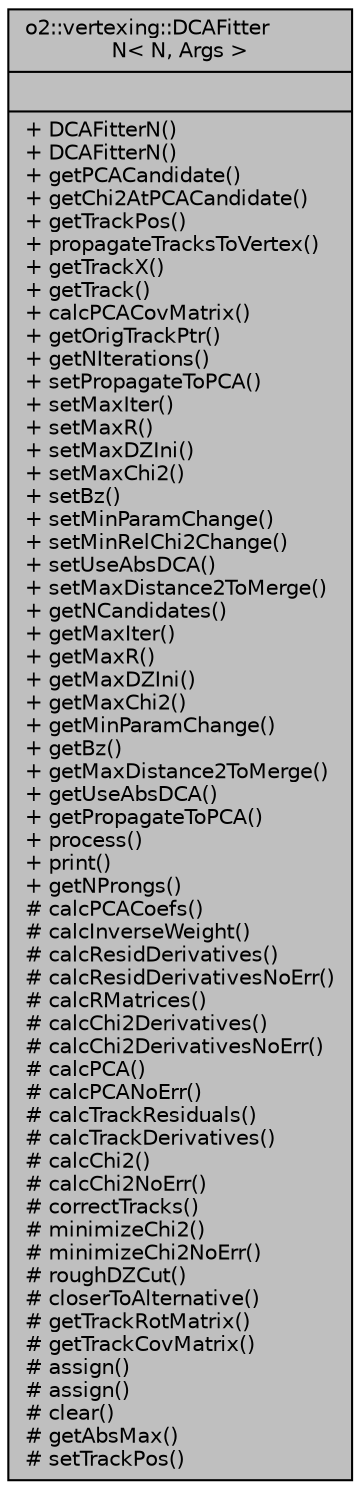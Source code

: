 digraph "o2::vertexing::DCAFitterN&lt; N, Args &gt;"
{
 // INTERACTIVE_SVG=YES
  bgcolor="transparent";
  edge [fontname="Helvetica",fontsize="10",labelfontname="Helvetica",labelfontsize="10"];
  node [fontname="Helvetica",fontsize="10",shape=record];
  Node1 [label="{o2::vertexing::DCAFitter\lN\< N, Args \>\n||+ DCAFitterN()\l+ DCAFitterN()\l+ getPCACandidate()\l+ getChi2AtPCACandidate()\l+ getTrackPos()\l+ propagateTracksToVertex()\l+ getTrackX()\l+ getTrack()\l+ calcPCACovMatrix()\l+ getOrigTrackPtr()\l+ getNIterations()\l+ setPropagateToPCA()\l+ setMaxIter()\l+ setMaxR()\l+ setMaxDZIni()\l+ setMaxChi2()\l+ setBz()\l+ setMinParamChange()\l+ setMinRelChi2Change()\l+ setUseAbsDCA()\l+ setMaxDistance2ToMerge()\l+ getNCandidates()\l+ getMaxIter()\l+ getMaxR()\l+ getMaxDZIni()\l+ getMaxChi2()\l+ getMinParamChange()\l+ getBz()\l+ getMaxDistance2ToMerge()\l+ getUseAbsDCA()\l+ getPropagateToPCA()\l+ process()\l+ print()\l+ getNProngs()\l# calcPCACoefs()\l# calcInverseWeight()\l# calcResidDerivatives()\l# calcResidDerivativesNoErr()\l# calcRMatrices()\l# calcChi2Derivatives()\l# calcChi2DerivativesNoErr()\l# calcPCA()\l# calcPCANoErr()\l# calcTrackResiduals()\l# calcTrackDerivatives()\l# calcChi2()\l# calcChi2NoErr()\l# correctTracks()\l# minimizeChi2()\l# minimizeChi2NoErr()\l# roughDZCut()\l# closerToAlternative()\l# getTrackRotMatrix()\l# getTrackCovMatrix()\l# assign()\l# assign()\l# clear()\l# getAbsMax()\l# setTrackPos()\l}",height=0.2,width=0.4,color="black", fillcolor="grey75", style="filled", fontcolor="black"];
}
